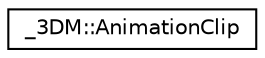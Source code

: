 digraph "Graphical Class Hierarchy"
{
 // INTERACTIVE_SVG=YES
 // LATEX_PDF_SIZE
  edge [fontname="Helvetica",fontsize="10",labelfontname="Helvetica",labelfontsize="10"];
  node [fontname="Helvetica",fontsize="10",shape=record];
  rankdir="LR";
  Node0 [label="_3DM::AnimationClip",height=0.2,width=0.4,color="black", fillcolor="white", style="filled",URL="$d8/d4c/struct__3_d_m_1_1_animation_clip.html",tooltip=" "];
}
